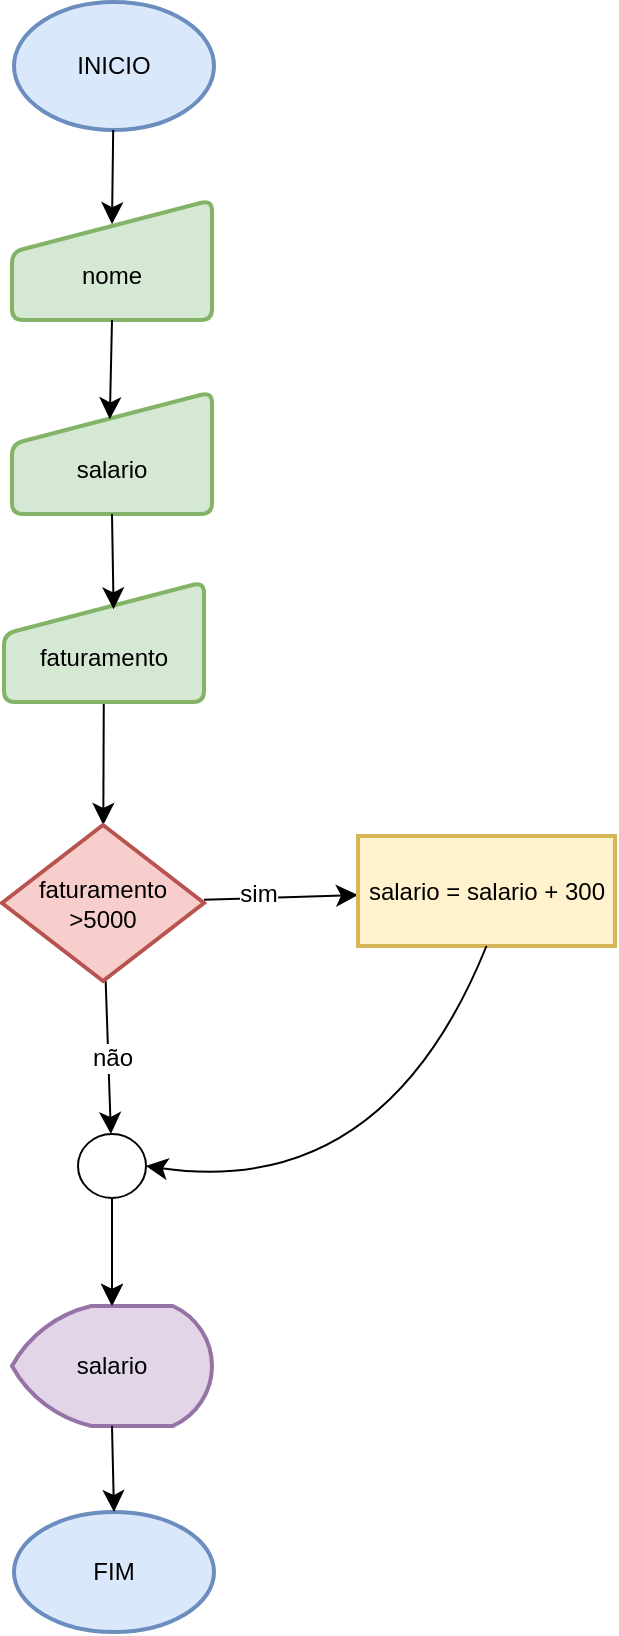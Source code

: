 <mxfile version="26.0.10">
  <diagram id="354Darhfc1ILCYLYgaSA" name="Página-1">
    <mxGraphModel dx="1723" dy="872" grid="0" gridSize="10" guides="1" tooltips="1" connect="1" arrows="1" fold="1" page="0" pageScale="1" pageWidth="827" pageHeight="1169" math="0" shadow="0">
      <root>
        <mxCell id="0" />
        <mxCell id="1" parent="0" />
        <mxCell id="2oPdE4KqQgnJ8rn5wDg9-1" value="INICIO" style="strokeWidth=2;html=1;shape=mxgraph.flowchart.start_1;whiteSpace=wrap;fillColor=#dae8fc;strokeColor=#6c8ebf;" vertex="1" parent="1">
          <mxGeometry x="-46" y="349" width="100" height="64" as="geometry" />
        </mxCell>
        <mxCell id="2oPdE4KqQgnJ8rn5wDg9-2" value="FIM" style="strokeWidth=2;html=1;shape=mxgraph.flowchart.start_1;whiteSpace=wrap;fillColor=#dae8fc;strokeColor=#6c8ebf;" vertex="1" parent="1">
          <mxGeometry x="-46" y="1104" width="100" height="60" as="geometry" />
        </mxCell>
        <mxCell id="2oPdE4KqQgnJ8rn5wDg9-3" value="&lt;div&gt;&lt;br&gt;&lt;/div&gt;salario" style="html=1;strokeWidth=2;shape=manualInput;whiteSpace=wrap;rounded=1;size=26;arcSize=11;fillColor=#d5e8d4;strokeColor=#82b366;" vertex="1" parent="1">
          <mxGeometry x="-47" y="544" width="100" height="61" as="geometry" />
        </mxCell>
        <mxCell id="2oPdE4KqQgnJ8rn5wDg9-4" value="&lt;div&gt;&lt;br&gt;&lt;/div&gt;nome" style="html=1;strokeWidth=2;shape=manualInput;whiteSpace=wrap;rounded=1;size=26;arcSize=11;fillColor=#d5e8d4;strokeColor=#82b366;" vertex="1" parent="1">
          <mxGeometry x="-47" y="448" width="100" height="60" as="geometry" />
        </mxCell>
        <mxCell id="2oPdE4KqQgnJ8rn5wDg9-28" value="" style="edgeStyle=none;curved=1;rounded=0;orthogonalLoop=1;jettySize=auto;html=1;fontSize=12;startSize=8;endSize=8;" edge="1" parent="1" source="2oPdE4KqQgnJ8rn5wDg9-5" target="2oPdE4KqQgnJ8rn5wDg9-6">
          <mxGeometry relative="1" as="geometry" />
        </mxCell>
        <mxCell id="2oPdE4KqQgnJ8rn5wDg9-5" value="&lt;div&gt;&lt;br&gt;&lt;/div&gt;&lt;div&gt;faturamento&lt;/div&gt;" style="html=1;strokeWidth=2;shape=manualInput;whiteSpace=wrap;rounded=1;size=26;arcSize=11;fillColor=#d5e8d4;strokeColor=#82b366;" vertex="1" parent="1">
          <mxGeometry x="-51" y="639" width="100" height="60" as="geometry" />
        </mxCell>
        <mxCell id="2oPdE4KqQgnJ8rn5wDg9-8" value="" style="edgeStyle=none;curved=1;rounded=0;orthogonalLoop=1;jettySize=auto;html=1;fontSize=12;startSize=8;endSize=8;" edge="1" parent="1" source="2oPdE4KqQgnJ8rn5wDg9-6" target="2oPdE4KqQgnJ8rn5wDg9-7">
          <mxGeometry relative="1" as="geometry" />
        </mxCell>
        <mxCell id="2oPdE4KqQgnJ8rn5wDg9-34" value="sim" style="edgeLabel;html=1;align=center;verticalAlign=middle;resizable=0;points=[];fontSize=12;" vertex="1" connectable="0" parent="2oPdE4KqQgnJ8rn5wDg9-8">
          <mxGeometry x="-0.296" y="2" relative="1" as="geometry">
            <mxPoint as="offset" />
          </mxGeometry>
        </mxCell>
        <mxCell id="2oPdE4KqQgnJ8rn5wDg9-12" value="" style="edgeStyle=none;curved=1;rounded=0;orthogonalLoop=1;jettySize=auto;html=1;fontSize=12;startSize=8;endSize=8;" edge="1" parent="1" source="2oPdE4KqQgnJ8rn5wDg9-6" target="2oPdE4KqQgnJ8rn5wDg9-11">
          <mxGeometry relative="1" as="geometry" />
        </mxCell>
        <mxCell id="2oPdE4KqQgnJ8rn5wDg9-35" value="não" style="edgeLabel;html=1;align=center;verticalAlign=middle;resizable=0;points=[];fontSize=12;" vertex="1" connectable="0" parent="2oPdE4KqQgnJ8rn5wDg9-12">
          <mxGeometry x="0.009" y="2" relative="1" as="geometry">
            <mxPoint as="offset" />
          </mxGeometry>
        </mxCell>
        <mxCell id="2oPdE4KqQgnJ8rn5wDg9-6" value="faturamento &amp;gt;5000" style="strokeWidth=2;html=1;shape=mxgraph.flowchart.decision;whiteSpace=wrap;fillColor=#f8cecc;strokeColor=#b85450;" vertex="1" parent="1">
          <mxGeometry x="-52" y="760.5" width="101" height="78" as="geometry" />
        </mxCell>
        <mxCell id="2oPdE4KqQgnJ8rn5wDg9-7" value="salario = salario + 300" style="whiteSpace=wrap;html=1;strokeWidth=2;fillColor=#fff2cc;strokeColor=#d6b656;" vertex="1" parent="1">
          <mxGeometry x="126" y="766" width="128.5" height="55" as="geometry" />
        </mxCell>
        <mxCell id="2oPdE4KqQgnJ8rn5wDg9-36" value="" style="edgeStyle=none;curved=1;rounded=0;orthogonalLoop=1;jettySize=auto;html=1;fontSize=12;startSize=8;endSize=8;" edge="1" parent="1" source="2oPdE4KqQgnJ8rn5wDg9-11" target="2oPdE4KqQgnJ8rn5wDg9-23">
          <mxGeometry relative="1" as="geometry" />
        </mxCell>
        <mxCell id="2oPdE4KqQgnJ8rn5wDg9-11" value="" style="verticalLabelPosition=bottom;verticalAlign=top;html=1;shape=mxgraph.flowchart.on-page_reference;" vertex="1" parent="1">
          <mxGeometry x="-14" y="915" width="34" height="32" as="geometry" />
        </mxCell>
        <mxCell id="2oPdE4KqQgnJ8rn5wDg9-16" style="edgeStyle=none;curved=1;rounded=0;orthogonalLoop=1;jettySize=auto;html=1;entryX=0.5;entryY=0.202;entryDx=0;entryDy=0;entryPerimeter=0;fontSize=12;startSize=8;endSize=8;" edge="1" parent="1" source="2oPdE4KqQgnJ8rn5wDg9-1" target="2oPdE4KqQgnJ8rn5wDg9-4">
          <mxGeometry relative="1" as="geometry" />
        </mxCell>
        <mxCell id="2oPdE4KqQgnJ8rn5wDg9-17" style="edgeStyle=none;curved=1;rounded=0;orthogonalLoop=1;jettySize=auto;html=1;exitX=0.5;exitY=1;exitDx=0;exitDy=0;entryX=0.489;entryY=0.224;entryDx=0;entryDy=0;entryPerimeter=0;fontSize=12;startSize=8;endSize=8;" edge="1" parent="1" source="2oPdE4KqQgnJ8rn5wDg9-4" target="2oPdE4KqQgnJ8rn5wDg9-3">
          <mxGeometry relative="1" as="geometry" />
        </mxCell>
        <mxCell id="2oPdE4KqQgnJ8rn5wDg9-18" style="edgeStyle=none;curved=1;rounded=0;orthogonalLoop=1;jettySize=auto;html=1;exitX=0.5;exitY=1;exitDx=0;exitDy=0;entryX=0.548;entryY=0.228;entryDx=0;entryDy=0;entryPerimeter=0;fontSize=12;startSize=8;endSize=8;" edge="1" parent="1" source="2oPdE4KqQgnJ8rn5wDg9-3" target="2oPdE4KqQgnJ8rn5wDg9-5">
          <mxGeometry relative="1" as="geometry" />
        </mxCell>
        <mxCell id="2oPdE4KqQgnJ8rn5wDg9-20" style="edgeStyle=none;curved=1;rounded=0;orthogonalLoop=1;jettySize=auto;html=1;exitX=0.5;exitY=1;exitDx=0;exitDy=0;entryX=1;entryY=0.5;entryDx=0;entryDy=0;entryPerimeter=0;fontSize=12;startSize=8;endSize=8;" edge="1" parent="1" source="2oPdE4KqQgnJ8rn5wDg9-7" target="2oPdE4KqQgnJ8rn5wDg9-11">
          <mxGeometry relative="1" as="geometry">
            <Array as="points">
              <mxPoint x="139" y="948" />
            </Array>
          </mxGeometry>
        </mxCell>
        <mxCell id="2oPdE4KqQgnJ8rn5wDg9-23" value="salario" style="strokeWidth=2;html=1;shape=mxgraph.flowchart.display;whiteSpace=wrap;fillColor=#e1d5e7;strokeColor=#9673a6;" vertex="1" parent="1">
          <mxGeometry x="-47" y="1001" width="100" height="60" as="geometry" />
        </mxCell>
        <mxCell id="2oPdE4KqQgnJ8rn5wDg9-24" style="edgeStyle=none;curved=1;rounded=0;orthogonalLoop=1;jettySize=auto;html=1;exitX=0.5;exitY=1;exitDx=0;exitDy=0;exitPerimeter=0;entryX=0.5;entryY=0;entryDx=0;entryDy=0;entryPerimeter=0;fontSize=12;startSize=8;endSize=8;" edge="1" parent="1" source="2oPdE4KqQgnJ8rn5wDg9-11" target="2oPdE4KqQgnJ8rn5wDg9-23">
          <mxGeometry relative="1" as="geometry" />
        </mxCell>
        <mxCell id="2oPdE4KqQgnJ8rn5wDg9-25" style="edgeStyle=none;curved=1;rounded=0;orthogonalLoop=1;jettySize=auto;html=1;exitX=0.5;exitY=1;exitDx=0;exitDy=0;exitPerimeter=0;entryX=0.5;entryY=0;entryDx=0;entryDy=0;entryPerimeter=0;fontSize=12;startSize=8;endSize=8;" edge="1" parent="1" source="2oPdE4KqQgnJ8rn5wDg9-23" target="2oPdE4KqQgnJ8rn5wDg9-2">
          <mxGeometry relative="1" as="geometry" />
        </mxCell>
      </root>
    </mxGraphModel>
  </diagram>
</mxfile>
